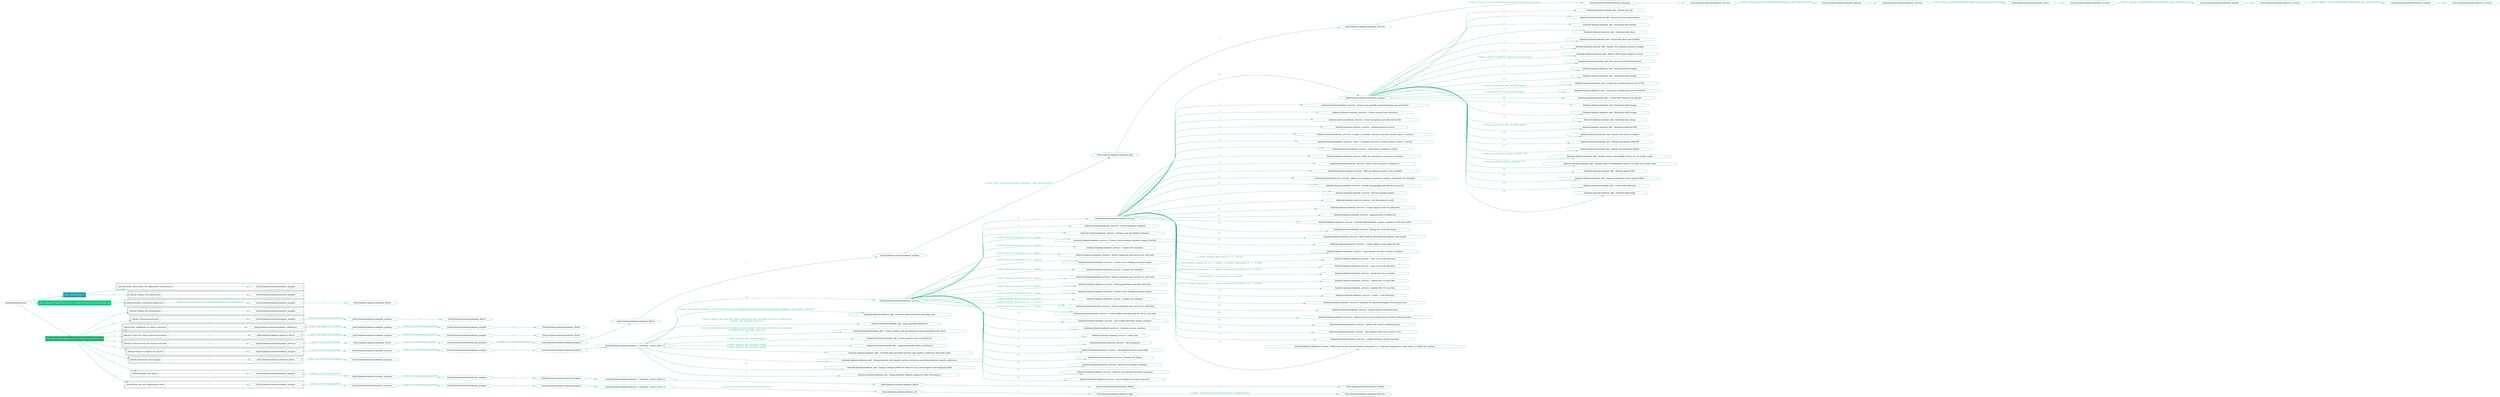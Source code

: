 digraph {
	graph [concentrate=true ordering=in rankdir=LR ratio=fill]
	edge [esep=5 sep=10]
	"kubeinit/playbook.yml" [id=root_node style=dotted]
	play_36adb3a5 [label="Play: Initial setup (1)" color="#209dac" fontcolor="#ffffff" id=play_36adb3a5 shape=box style=filled tooltip=localhost]
	"kubeinit/playbook.yml" -> play_36adb3a5 [label="1 " color="#209dac" fontcolor="#209dac" id=edge_f319a865 labeltooltip="1 " tooltip="1 "]
	subgraph "kubeinit.kubeinit.kubeinit_prepare" {
		role_15f8f30f [label="[role] kubeinit.kubeinit.kubeinit_prepare" color="#209dac" id=role_15f8f30f tooltip="kubeinit.kubeinit.kubeinit_prepare"]
	}
	subgraph "kubeinit.kubeinit.kubeinit_prepare" {
		role_20273de3 [label="[role] kubeinit.kubeinit.kubeinit_prepare" color="#209dac" id=role_20273de3 tooltip="kubeinit.kubeinit.kubeinit_prepare"]
	}
	subgraph "Play: Initial setup (1)" {
		play_36adb3a5 -> block_1295ca25 [label=1 color="#209dac" fontcolor="#209dac" id=edge_0fbe0e6d labeltooltip=1 tooltip=1]
		subgraph cluster_block_1295ca25 {
			block_1295ca25 [label="[block] Gather facts about the deployment environment" color="#209dac" id=block_1295ca25 labeltooltip="Gather facts about the deployment environment" shape=box tooltip="Gather facts about the deployment environment"]
			block_1295ca25 -> role_15f8f30f [label="1 " color="#209dac" fontcolor="#209dac" id=edge_41b432bd labeltooltip="1 " tooltip="1 "]
		}
		play_36adb3a5 -> block_177dae8f [label=2 color="#209dac" fontcolor="#209dac" id=edge_57923422 labeltooltip=2 tooltip=2]
		subgraph cluster_block_177dae8f {
			block_177dae8f [label="[block] Prepare the hypervisors" color="#209dac" id=block_177dae8f labeltooltip="Prepare the hypervisors" shape=box tooltip="Prepare the hypervisors"]
			block_177dae8f -> role_20273de3 [label="1 " color="#209dac" fontcolor="#209dac" id=edge_86aa4abf labeltooltip="1 " tooltip="1 "]
		}
	}
	play_11a3d0b3 [label="Play: Prepare all hypervisor hosts to deploy service and cluster nodes (0)" color="#02ca79" fontcolor="#ffffff" id=play_11a3d0b3 shape=box style=filled tooltip="Play: Prepare all hypervisor hosts to deploy service and cluster nodes (0)"]
	"kubeinit/playbook.yml" -> play_11a3d0b3 [label="2 " color="#02ca79" fontcolor="#02ca79" id=edge_2a807611 labeltooltip="2 " tooltip="2 "]
	subgraph "kubeinit.kubeinit.kubeinit_libvirt" {
		role_471383fe [label="[role] kubeinit.kubeinit.kubeinit_libvirt" color="#02ca79" id=role_471383fe tooltip="kubeinit.kubeinit.kubeinit_libvirt"]
	}
	subgraph "kubeinit.kubeinit.kubeinit_prepare" {
		role_78e6155e [label="[role] kubeinit.kubeinit.kubeinit_prepare" color="#02ca79" id=role_78e6155e tooltip="kubeinit.kubeinit.kubeinit_prepare"]
		role_78e6155e -> role_471383fe [label="1 " color="#02ca79" fontcolor="#02ca79" id=edge_2371ddae labeltooltip="1 " tooltip="1 "]
	}
	subgraph "Play: Prepare all hypervisor hosts to deploy service and cluster nodes (0)" {
		play_11a3d0b3 -> block_6871ddd4 [label=1 color="#02ca79" fontcolor="#02ca79" id=edge_39419239 labeltooltip=1 tooltip=1]
		subgraph cluster_block_6871ddd4 {
			block_6871ddd4 [label="[block] Prepare individual hypervisors" color="#02ca79" id=block_6871ddd4 labeltooltip="Prepare individual hypervisors" shape=box tooltip="Prepare individual hypervisors"]
			block_6871ddd4 -> role_78e6155e [label="1 [when: inventory_hostname in hostvars['kubeinit-facts'].hypervisors]" color="#02ca79" fontcolor="#02ca79" id=edge_5f736565 labeltooltip="1 [when: inventory_hostname in hostvars['kubeinit-facts'].hypervisors]" tooltip="1 [when: inventory_hostname in hostvars['kubeinit-facts'].hypervisors]"]
		}
	}
	play_59f70b2d [label="Play: Run cluster deployment on prepared hypervisors (1)" color="#1ab270" fontcolor="#ffffff" id=play_59f70b2d shape=box style=filled tooltip=localhost]
	"kubeinit/playbook.yml" -> play_59f70b2d [label="3 " color="#1ab270" fontcolor="#1ab270" id=edge_694b0d3c labeltooltip="3 " tooltip="3 "]
	subgraph "kubeinit.kubeinit.kubeinit_prepare" {
		role_65d64be0 [label="[role] kubeinit.kubeinit.kubeinit_prepare" color="#1ab270" id=role_65d64be0 tooltip="kubeinit.kubeinit.kubeinit_prepare"]
	}
	subgraph "kubeinit.kubeinit.kubeinit_libvirt" {
		role_a107f237 [label="[role] kubeinit.kubeinit.kubeinit_libvirt" color="#1ab270" id=role_a107f237 tooltip="kubeinit.kubeinit.kubeinit_libvirt"]
	}
	subgraph "kubeinit.kubeinit.kubeinit_prepare" {
		role_c4a331a2 [label="[role] kubeinit.kubeinit.kubeinit_prepare" color="#1ab270" id=role_c4a331a2 tooltip="kubeinit.kubeinit.kubeinit_prepare"]
		role_c4a331a2 -> role_a107f237 [label="1 " color="#1ab270" fontcolor="#1ab270" id=edge_a89c523e labeltooltip="1 " tooltip="1 "]
	}
	subgraph "kubeinit.kubeinit.kubeinit_prepare" {
		role_0d6f3232 [label="[role] kubeinit.kubeinit.kubeinit_prepare" color="#1ab270" id=role_0d6f3232 tooltip="kubeinit.kubeinit.kubeinit_prepare"]
		role_0d6f3232 -> role_c4a331a2 [label="1 [when: not environment_prepared]" color="#1ab270" fontcolor="#1ab270" id=edge_0c8d8f74 labeltooltip="1 [when: not environment_prepared]" tooltip="1 [when: not environment_prepared]"]
	}
	subgraph "kubeinit.kubeinit.kubeinit_libvirt" {
		role_e7288085 [label="[role] kubeinit.kubeinit.kubeinit_libvirt" color="#1ab270" id=role_e7288085 tooltip="kubeinit.kubeinit.kubeinit_libvirt"]
	}
	subgraph "kubeinit.kubeinit.kubeinit_prepare" {
		role_1fdb1fd4 [label="[role] kubeinit.kubeinit.kubeinit_prepare" color="#1ab270" id=role_1fdb1fd4 tooltip="kubeinit.kubeinit.kubeinit_prepare"]
		role_1fdb1fd4 -> role_e7288085 [label="1 " color="#1ab270" fontcolor="#1ab270" id=edge_4e842ab0 labeltooltip="1 " tooltip="1 "]
	}
	subgraph "kubeinit.kubeinit.kubeinit_prepare" {
		role_39381f3d [label="[role] kubeinit.kubeinit.kubeinit_prepare" color="#1ab270" id=role_39381f3d tooltip="kubeinit.kubeinit.kubeinit_prepare"]
		role_39381f3d -> role_1fdb1fd4 [label="1 [when: not environment_prepared]" color="#1ab270" fontcolor="#1ab270" id=edge_f36a9cff labeltooltip="1 [when: not environment_prepared]" tooltip="1 [when: not environment_prepared]"]
	}
	subgraph "kubeinit.kubeinit.kubeinit_validations" {
		role_ccccede4 [label="[role] kubeinit.kubeinit.kubeinit_validations" color="#1ab270" id=role_ccccede4 tooltip="kubeinit.kubeinit.kubeinit_validations"]
		role_ccccede4 -> role_39381f3d [label="1 [when: not hypervisors_cleaned]" color="#1ab270" fontcolor="#1ab270" id=edge_e02209dd labeltooltip="1 [when: not hypervisors_cleaned]" tooltip="1 [when: not hypervisors_cleaned]"]
	}
	subgraph "kubeinit.kubeinit.kubeinit_libvirt" {
		role_c4f0a184 [label="[role] kubeinit.kubeinit.kubeinit_libvirt" color="#1ab270" id=role_c4f0a184 tooltip="kubeinit.kubeinit.kubeinit_libvirt"]
	}
	subgraph "kubeinit.kubeinit.kubeinit_prepare" {
		role_97ea2373 [label="[role] kubeinit.kubeinit.kubeinit_prepare" color="#1ab270" id=role_97ea2373 tooltip="kubeinit.kubeinit.kubeinit_prepare"]
		role_97ea2373 -> role_c4f0a184 [label="1 " color="#1ab270" fontcolor="#1ab270" id=edge_5e5a6526 labeltooltip="1 " tooltip="1 "]
	}
	subgraph "kubeinit.kubeinit.kubeinit_prepare" {
		role_b6bdc80d [label="[role] kubeinit.kubeinit.kubeinit_prepare" color="#1ab270" id=role_b6bdc80d tooltip="kubeinit.kubeinit.kubeinit_prepare"]
		role_b6bdc80d -> role_97ea2373 [label="1 [when: not environment_prepared]" color="#1ab270" fontcolor="#1ab270" id=edge_6dd32f8a labeltooltip="1 [when: not environment_prepared]" tooltip="1 [when: not environment_prepared]"]
	}
	subgraph "kubeinit.kubeinit.kubeinit_libvirt" {
		role_961e0a9e [label="[role] kubeinit.kubeinit.kubeinit_libvirt" color="#1ab270" id=role_961e0a9e tooltip="kubeinit.kubeinit.kubeinit_libvirt"]
		role_961e0a9e -> role_b6bdc80d [label="1 [when: not hypervisors_cleaned]" color="#1ab270" fontcolor="#1ab270" id=edge_e42df099 labeltooltip="1 [when: not hypervisors_cleaned]" tooltip="1 [when: not hypervisors_cleaned]"]
	}
	subgraph "kubeinit.kubeinit.kubeinit_services" {
		role_b314f457 [label="[role] kubeinit.kubeinit.kubeinit_services" color="#1ab270" id=role_b314f457 tooltip="kubeinit.kubeinit.kubeinit_services"]
	}
	subgraph "kubeinit.kubeinit.kubeinit_registry" {
		role_1337178b [label="[role] kubeinit.kubeinit.kubeinit_registry" color="#1ab270" id=role_1337178b tooltip="kubeinit.kubeinit.kubeinit_registry"]
		role_1337178b -> role_b314f457 [label="1 " color="#1ab270" fontcolor="#1ab270" id=edge_30fec5fa labeltooltip="1 " tooltip="1 "]
	}
	subgraph "kubeinit.kubeinit.kubeinit_services" {
		role_802faef9 [label="[role] kubeinit.kubeinit.kubeinit_services" color="#1ab270" id=role_802faef9 tooltip="kubeinit.kubeinit.kubeinit_services"]
		role_802faef9 -> role_1337178b [label="1 [when: 'registry' in hostvars[kubeinit_deployment_node_name].services]" color="#1ab270" fontcolor="#1ab270" id=edge_e8a49fce labeltooltip="1 [when: 'registry' in hostvars[kubeinit_deployment_node_name].services]" tooltip="1 [when: 'registry' in hostvars[kubeinit_deployment_node_name].services]"]
	}
	subgraph "kubeinit.kubeinit.kubeinit_apache" {
		role_2f1dfa46 [label="[role] kubeinit.kubeinit.kubeinit_apache" color="#1ab270" id=role_2f1dfa46 tooltip="kubeinit.kubeinit.kubeinit_apache"]
		role_2f1dfa46 -> role_802faef9 [label="1 " color="#1ab270" fontcolor="#1ab270" id=edge_4d343a6b labeltooltip="1 " tooltip="1 "]
	}
	subgraph "kubeinit.kubeinit.kubeinit_services" {
		role_d656deaa [label="[role] kubeinit.kubeinit.kubeinit_services" color="#1ab270" id=role_d656deaa tooltip="kubeinit.kubeinit.kubeinit_services"]
		role_d656deaa -> role_2f1dfa46 [label="1 [when: 'apache' in hostvars[kubeinit_deployment_node_name].services]" color="#1ab270" fontcolor="#1ab270" id=edge_44c25831 labeltooltip="1 [when: 'apache' in hostvars[kubeinit_deployment_node_name].services]" tooltip="1 [when: 'apache' in hostvars[kubeinit_deployment_node_name].services]"]
	}
	subgraph "kubeinit.kubeinit.kubeinit_nexus" {
		role_9f08a7e0 [label="[role] kubeinit.kubeinit.kubeinit_nexus" color="#1ab270" id=role_9f08a7e0 tooltip="kubeinit.kubeinit.kubeinit_nexus"]
		role_9f08a7e0 -> role_d656deaa [label="1 " color="#1ab270" fontcolor="#1ab270" id=edge_f938fa53 labeltooltip="1 " tooltip="1 "]
	}
	subgraph "kubeinit.kubeinit.kubeinit_services" {
		role_67614ae1 [label="[role] kubeinit.kubeinit.kubeinit_services" color="#1ab270" id=role_67614ae1 tooltip="kubeinit.kubeinit.kubeinit_services"]
		role_67614ae1 -> role_9f08a7e0 [label="1 [when: 'nexus' in hostvars[kubeinit_deployment_node_name].services]" color="#1ab270" fontcolor="#1ab270" id=edge_f5e2f1b1 labeltooltip="1 [when: 'nexus' in hostvars[kubeinit_deployment_node_name].services]" tooltip="1 [when: 'nexus' in hostvars[kubeinit_deployment_node_name].services]"]
	}
	subgraph "kubeinit.kubeinit.kubeinit_haproxy" {
		role_8db30686 [label="[role] kubeinit.kubeinit.kubeinit_haproxy" color="#1ab270" id=role_8db30686 tooltip="kubeinit.kubeinit.kubeinit_haproxy"]
		role_8db30686 -> role_67614ae1 [label="1 " color="#1ab270" fontcolor="#1ab270" id=edge_e827e945 labeltooltip="1 " tooltip="1 "]
	}
	subgraph "kubeinit.kubeinit.kubeinit_services" {
		role_28601f3f [label="[role] kubeinit.kubeinit.kubeinit_services" color="#1ab270" id=role_28601f3f tooltip="kubeinit.kubeinit.kubeinit_services"]
		role_28601f3f -> role_8db30686 [label="1 [when: 'haproxy' in hostvars[kubeinit_deployment_node_name].services]" color="#1ab270" fontcolor="#1ab270" id=edge_04350995 labeltooltip="1 [when: 'haproxy' in hostvars[kubeinit_deployment_node_name].services]" tooltip="1 [when: 'haproxy' in hostvars[kubeinit_deployment_node_name].services]"]
	}
	subgraph "kubeinit.kubeinit.kubeinit_dnsmasq" {
		role_064e4c92 [label="[role] kubeinit.kubeinit.kubeinit_dnsmasq" color="#1ab270" id=role_064e4c92 tooltip="kubeinit.kubeinit.kubeinit_dnsmasq"]
		role_064e4c92 -> role_28601f3f [label="1 " color="#1ab270" fontcolor="#1ab270" id=edge_8450ff6d labeltooltip="1 " tooltip="1 "]
	}
	subgraph "kubeinit.kubeinit.kubeinit_services" {
		role_ccaea10f [label="[role] kubeinit.kubeinit.kubeinit_services" color="#1ab270" id=role_ccaea10f tooltip="kubeinit.kubeinit.kubeinit_services"]
		role_ccaea10f -> role_064e4c92 [label="1 [when: 'dnsmasq' in hostvars[kubeinit_deployment_node_name].services]" color="#1ab270" fontcolor="#1ab270" id=edge_aeb22eac labeltooltip="1 [when: 'dnsmasq' in hostvars[kubeinit_deployment_node_name].services]" tooltip="1 [when: 'dnsmasq' in hostvars[kubeinit_deployment_node_name].services]"]
	}
	subgraph "kubeinit.kubeinit.kubeinit_bind" {
		role_f33ae98f [label="[role] kubeinit.kubeinit.kubeinit_bind" color="#1ab270" id=role_f33ae98f tooltip="kubeinit.kubeinit.kubeinit_bind"]
		role_f33ae98f -> role_ccaea10f [label="1 " color="#1ab270" fontcolor="#1ab270" id=edge_61f467d4 labeltooltip="1 " tooltip="1 "]
	}
	subgraph "kubeinit.kubeinit.kubeinit_prepare" {
		role_b85d6546 [label="[role] kubeinit.kubeinit.kubeinit_prepare" color="#1ab270" id=role_b85d6546 tooltip="kubeinit.kubeinit.kubeinit_prepare"]
		role_b85d6546 -> role_f33ae98f [label="1 [when: 'bind' in hostvars[kubeinit_deployment_node_name].services]" color="#1ab270" fontcolor="#1ab270" id=edge_5dc69b8a labeltooltip="1 [when: 'bind' in hostvars[kubeinit_deployment_node_name].services]" tooltip="1 [when: 'bind' in hostvars[kubeinit_deployment_node_name].services]"]
	}
	subgraph "kubeinit.kubeinit.kubeinit_libvirt" {
		role_8b19e551 [label="[role] kubeinit.kubeinit.kubeinit_libvirt" color="#1ab270" id=role_8b19e551 tooltip="kubeinit.kubeinit.kubeinit_libvirt"]
		role_8b19e551 -> role_b85d6546 [label="1 " color="#1ab270" fontcolor="#1ab270" id=edge_b554e502 labeltooltip="1 " tooltip="1 "]
	}
	subgraph "kubeinit.kubeinit.kubeinit_prepare" {
		role_a8f0c53d [label="[role] kubeinit.kubeinit.kubeinit_prepare" color="#1ab270" id=role_a8f0c53d tooltip="kubeinit.kubeinit.kubeinit_prepare"]
		role_a8f0c53d -> role_8b19e551 [label="1 " color="#1ab270" fontcolor="#1ab270" id=edge_4a7c453d labeltooltip="1 " tooltip="1 "]
	}
	subgraph "kubeinit.kubeinit.kubeinit_prepare" {
		role_3bc4603f [label="[role] kubeinit.kubeinit.kubeinit_prepare" color="#1ab270" id=role_3bc4603f tooltip="kubeinit.kubeinit.kubeinit_prepare"]
		role_3bc4603f -> role_a8f0c53d [label="1 [when: not environment_prepared]" color="#1ab270" fontcolor="#1ab270" id=edge_b911a421 labeltooltip="1 [when: not environment_prepared]" tooltip="1 [when: not environment_prepared]"]
	}
	subgraph "kubeinit.kubeinit.kubeinit_libvirt" {
		role_9c45af80 [label="[role] kubeinit.kubeinit.kubeinit_libvirt" color="#1ab270" id=role_9c45af80 tooltip="kubeinit.kubeinit.kubeinit_libvirt"]
		role_9c45af80 -> role_3bc4603f [label="1 [when: not hypervisors_cleaned]" color="#1ab270" fontcolor="#1ab270" id=edge_c470a11f labeltooltip="1 [when: not hypervisors_cleaned]" tooltip="1 [when: not hypervisors_cleaned]"]
	}
	subgraph "kubeinit.kubeinit.kubeinit_services" {
		role_523c8569 [label="[role] kubeinit.kubeinit.kubeinit_services" color="#1ab270" id=role_523c8569 tooltip="kubeinit.kubeinit.kubeinit_services"]
		role_523c8569 -> role_9c45af80 [label="1 [when: not network_created]" color="#1ab270" fontcolor="#1ab270" id=edge_06038bce labeltooltip="1 [when: not network_created]" tooltip="1 [when: not network_created]"]
	}
	subgraph "kubeinit.kubeinit.kubeinit_prepare" {
		role_e0c72662 [label="[role] kubeinit.kubeinit.kubeinit_prepare" color="#1ab270" id=role_e0c72662 tooltip="kubeinit.kubeinit.kubeinit_prepare"]
		task_5b3b4b19 [label="kubeinit.kubeinit.kubeinit_okd : Render net info" color="#1ab270" id=task_5b3b4b19 shape=octagon tooltip="kubeinit.kubeinit.kubeinit_okd : Render net info"]
		role_e0c72662 -> task_5b3b4b19 [label="1 " color="#1ab270" fontcolor="#1ab270" id=edge_fd16f67c labeltooltip="1 " tooltip="1 "]
		task_44e62e62 [label="kubeinit.kubeinit.kubeinit_okd : Install services requirements" color="#1ab270" id=task_44e62e62 shape=octagon tooltip="kubeinit.kubeinit.kubeinit_okd : Install services requirements"]
		role_e0c72662 -> task_44e62e62 [label="2 " color="#1ab270" fontcolor="#1ab270" id=edge_ee58a4f2 labeltooltip="2 " tooltip="2 "]
		task_c2235321 [label="kubeinit.kubeinit.kubeinit_okd : Download okd installer" color="#1ab270" id=task_c2235321 shape=octagon tooltip="kubeinit.kubeinit.kubeinit_okd : Download okd installer"]
		role_e0c72662 -> task_c2235321 [label="3 " color="#1ab270" fontcolor="#1ab270" id=edge_dc2bfb38 labeltooltip="3 " tooltip="3 "]
		task_141c7564 [label="kubeinit.kubeinit.kubeinit_okd : Download okd client" color="#1ab270" id=task_141c7564 shape=octagon tooltip="kubeinit.kubeinit.kubeinit_okd : Download okd client"]
		role_e0c72662 -> task_141c7564 [label="4 " color="#1ab270" fontcolor="#1ab270" id=edge_94fe8f98 labeltooltip="4 " tooltip="4 "]
		task_7a11decc [label="kubeinit.kubeinit.kubeinit_okd : Install okd client and installer" color="#1ab270" id=task_7a11decc shape=octagon tooltip="kubeinit.kubeinit.kubeinit_okd : Install okd client and installer"]
		role_e0c72662 -> task_7a11decc [label="5 " color="#1ab270" fontcolor="#1ab270" id=edge_a6de8740 labeltooltip="5 " tooltip="5 "]
		task_e2c0c9f4 [label="kubeinit.kubeinit.kubeinit_okd : Render the required container images" color="#1ab270" id=task_e2c0c9f4 shape=octagon tooltip="kubeinit.kubeinit.kubeinit_okd : Render the required container images"]
		role_e0c72662 -> task_e2c0c9f4 [label="6 " color="#1ab270" fontcolor="#1ab270" id=edge_0bb55ba5 labeltooltip="6 " tooltip="6 "]
		task_0572b84b [label="kubeinit.kubeinit.kubeinit_okd : Mirror OKD remote registry to local" color="#1ab270" id=task_0572b84b shape=octagon tooltip="kubeinit.kubeinit.kubeinit_okd : Mirror OKD remote registry to local"]
		role_e0c72662 -> task_0572b84b [label="7 [when: 'registry' in kubeinit_cluster_hostvars.services]" color="#1ab270" fontcolor="#1ab270" id=edge_85eaaa94 labeltooltip="7 [when: 'registry' in kubeinit_cluster_hostvars.services]" tooltip="7 [when: 'registry' in kubeinit_cluster_hostvars.services]"]
		task_55f429c0 [label="kubeinit.kubeinit.kubeinit_okd : Set name of CoreOS distribution" color="#1ab270" id=task_55f429c0 shape=octagon tooltip="kubeinit.kubeinit.kubeinit_okd : Set name of CoreOS distribution"]
		role_e0c72662 -> task_55f429c0 [label="8 " color="#1ab270" fontcolor="#1ab270" id=edge_b2048fa3 labeltooltip="8 " tooltip="8 "]
		task_2dee093c [label="kubeinit.kubeinit.kubeinit_okd : Download kernel image" color="#1ab270" id=task_2dee093c shape=octagon tooltip="kubeinit.kubeinit.kubeinit_okd : Download kernel image"]
		role_e0c72662 -> task_2dee093c [label="9 " color="#1ab270" fontcolor="#1ab270" id=edge_93b69c6d labeltooltip="9 " tooltip="9 "]
		task_64b458cd [label="kubeinit.kubeinit.kubeinit_okd : Download initrd image" color="#1ab270" id=task_64b458cd shape=octagon tooltip="kubeinit.kubeinit.kubeinit_okd : Download initrd image"]
		role_e0c72662 -> task_64b458cd [label="10 " color="#1ab270" fontcolor="#1ab270" id=edge_121ecbba labeltooltip="10 " tooltip="10 "]
		task_128b07d6 [label="kubeinit.kubeinit.kubeinit_okd : Create the treeinfo directory for FCOS" color="#1ab270" id=task_128b07d6 shape=octagon tooltip="kubeinit.kubeinit.kubeinit_okd : Create the treeinfo directory for FCOS"]
		role_e0c72662 -> task_128b07d6 [label="11 [when: not kubeinit_okd_openshift_deploy]" color="#1ab270" fontcolor="#1ab270" id=edge_b318436e labeltooltip="11 [when: not kubeinit_okd_openshift_deploy]" tooltip="11 [when: not kubeinit_okd_openshift_deploy]"]
		task_0bb7fdcf [label="kubeinit.kubeinit.kubeinit_okd : Create the treeinfo directory for RHCOS" color="#1ab270" id=task_0bb7fdcf shape=octagon tooltip="kubeinit.kubeinit.kubeinit_okd : Create the treeinfo directory for RHCOS"]
		role_e0c72662 -> task_0bb7fdcf [label="12 [when: kubeinit_okd_openshift_deploy]" color="#1ab270" fontcolor="#1ab270" id=edge_3f479920 labeltooltip="12 [when: kubeinit_okd_openshift_deploy]" tooltip="12 [when: kubeinit_okd_openshift_deploy]"]
		task_fd3f508c [label="kubeinit.kubeinit.kubeinit_okd : Create OKD directory for apache" color="#1ab270" id=task_fd3f508c shape=octagon tooltip="kubeinit.kubeinit.kubeinit_okd : Create OKD directory for apache"]
		role_e0c72662 -> task_fd3f508c [label="13 " color="#1ab270" fontcolor="#1ab270" id=edge_9a84aaa6 labeltooltip="13 " tooltip="13 "]
		task_c23c5cd8 [label="kubeinit.kubeinit.kubeinit_okd : Download initrd image" color="#1ab270" id=task_c23c5cd8 shape=octagon tooltip="kubeinit.kubeinit.kubeinit_okd : Download initrd image"]
		role_e0c72662 -> task_c23c5cd8 [label="14 " color="#1ab270" fontcolor="#1ab270" id=edge_a2e21da1 labeltooltip="14 " tooltip="14 "]
		task_ba72cfa6 [label="kubeinit.kubeinit.kubeinit_okd : Download rootfs image" color="#1ab270" id=task_ba72cfa6 shape=octagon tooltip="kubeinit.kubeinit.kubeinit_okd : Download rootfs image"]
		role_e0c72662 -> task_ba72cfa6 [label="15 " color="#1ab270" fontcolor="#1ab270" id=edge_8d70cb0f labeltooltip="15 " tooltip="15 "]
		task_179fb834 [label="kubeinit.kubeinit.kubeinit_okd : Download raw image" color="#1ab270" id=task_179fb834 shape=octagon tooltip="kubeinit.kubeinit.kubeinit_okd : Download raw image"]
		role_e0c72662 -> task_179fb834 [label="16 " color="#1ab270" fontcolor="#1ab270" id=edge_be6df002 labeltooltip="16 " tooltip="16 "]
		task_73b9f872 [label="kubeinit.kubeinit.kubeinit_okd : Download signature file" color="#1ab270" id=task_73b9f872 shape=octagon tooltip="kubeinit.kubeinit.kubeinit_okd : Download signature file"]
		role_e0c72662 -> task_73b9f872 [label="17 [when: not kubeinit_okd_openshift_deploy]" color="#1ab270" fontcolor="#1ab270" id=edge_08df860b labeltooltip="17 [when: not kubeinit_okd_openshift_deploy]" tooltip="17 [when: not kubeinit_okd_openshift_deploy]"]
		task_8e148936 [label="kubeinit.kubeinit.kubeinit_okd : Render the cluster template" color="#1ab270" id=task_8e148936 shape=octagon tooltip="kubeinit.kubeinit.kubeinit_okd : Render the cluster template"]
		role_e0c72662 -> task_8e148936 [label="18 " color="#1ab270" fontcolor="#1ab270" id=edge_9984eeff labeltooltip="18 " tooltip="18 "]
		task_4e314c07 [label="kubeinit.kubeinit.kubeinit_okd : Backup the install config file" color="#1ab270" id=task_4e314c07 shape=octagon tooltip="kubeinit.kubeinit.kubeinit_okd : Backup the install config file"]
		role_e0c72662 -> task_4e314c07 [label="19 " color="#1ab270" fontcolor="#1ab270" id=edge_0a289b67 labeltooltip="19 " tooltip="19 "]
		task_0cf07d42 [label="kubeinit.kubeinit.kubeinit_okd : Render the bootstrap details" color="#1ab270" id=task_0cf07d42 shape=octagon tooltip="kubeinit.kubeinit.kubeinit_okd : Render the bootstrap details"]
		role_e0c72662 -> task_0cf07d42 [label="20 " color="#1ab270" fontcolor="#1ab270" id=edge_3c5081cc labeltooltip="20 " tooltip="20 "]
		task_46f56f87 [label="kubeinit.kubeinit.kubeinit_okd : Enable master schedulable if there are no worker nodes" color="#1ab270" id=task_46f56f87 shape=octagon tooltip="kubeinit.kubeinit.kubeinit_okd : Enable master schedulable if there are no worker nodes"]
		role_e0c72662 -> task_46f56f87 [label="21 [when: not kubeinit_compute_count|int > 0]" color="#1ab270" fontcolor="#1ab270" id=edge_25d3a4db labeltooltip="21 [when: not kubeinit_compute_count|int > 0]" tooltip="21 [when: not kubeinit_compute_count|int > 0]"]
		task_73ba5239 [label="kubeinit.kubeinit.kubeinit_okd : Disable master schedulable if there is at least one worker node" color="#1ab270" id=task_73ba5239 shape=octagon tooltip="kubeinit.kubeinit.kubeinit_okd : Disable master schedulable if there is at least one worker node"]
		role_e0c72662 -> task_73ba5239 [label="22 [when: kubeinit_compute_count|int > 0]" color="#1ab270" fontcolor="#1ab270" id=edge_c409affd labeltooltip="22 [when: kubeinit_compute_count|int > 0]" tooltip="22 [when: kubeinit_compute_count|int > 0]"]
		task_d8f2d761 [label="kubeinit.kubeinit.kubeinit_okd : Render ignition files" color="#1ab270" id=task_d8f2d761 shape=octagon tooltip="kubeinit.kubeinit.kubeinit_okd : Render ignition files"]
		role_e0c72662 -> task_d8f2d761 [label="23 " color="#1ab270" fontcolor="#1ab270" id=edge_80940466 labeltooltip="23 " tooltip="23 "]
		task_986cd198 [label="kubeinit.kubeinit.kubeinit_okd : Apply permissions to the apache folder" color="#1ab270" id=task_986cd198 shape=octagon tooltip="kubeinit.kubeinit.kubeinit_okd : Apply permissions to the apache folder"]
		role_e0c72662 -> task_986cd198 [label="24 " color="#1ab270" fontcolor="#1ab270" id=edge_5288445d labeltooltip="24 " tooltip="24 "]
		task_704cd414 [label="kubeinit.kubeinit.kubeinit_okd : Create kube directory" color="#1ab270" id=task_704cd414 shape=octagon tooltip="kubeinit.kubeinit.kubeinit_okd : Create kube directory"]
		role_e0c72662 -> task_704cd414 [label="25 " color="#1ab270" fontcolor="#1ab270" id=edge_3afb66fb labeltooltip="25 " tooltip="25 "]
		task_0306099c [label="kubeinit.kubeinit.kubeinit_okd : Autoload kubeconfig" color="#1ab270" id=task_0306099c shape=octagon tooltip="kubeinit.kubeinit.kubeinit_okd : Autoload kubeconfig"]
		role_e0c72662 -> task_0306099c [label="26 " color="#1ab270" fontcolor="#1ab270" id=edge_3bd88f6c labeltooltip="26 " tooltip="26 "]
	}
	subgraph "kubeinit.kubeinit.kubeinit_services" {
		role_f8ccb5c4 [label="[role] kubeinit.kubeinit.kubeinit_services" color="#1ab270" id=role_f8ccb5c4 tooltip="kubeinit.kubeinit.kubeinit_services"]
		task_a6cf7fc9 [label="kubeinit.kubeinit.kubeinit_services : Ensure user specific systemd instance are persistent" color="#1ab270" id=task_a6cf7fc9 shape=octagon tooltip="kubeinit.kubeinit.kubeinit_services : Ensure user specific systemd instance are persistent"]
		role_f8ccb5c4 -> task_a6cf7fc9 [label="1 " color="#1ab270" fontcolor="#1ab270" id=edge_95d0675c labeltooltip="1 " tooltip="1 "]
		task_ca3519e5 [label="kubeinit.kubeinit.kubeinit_services : Create systemd user directory" color="#1ab270" id=task_ca3519e5 shape=octagon tooltip="kubeinit.kubeinit.kubeinit_services : Create systemd user directory"]
		role_f8ccb5c4 -> task_ca3519e5 [label="2 " color="#1ab270" fontcolor="#1ab270" id=edge_a1cbb0f2 labeltooltip="2 " tooltip="2 "]
		task_c8f85a9c [label="kubeinit.kubeinit.kubeinit_services : Copy the podman systemd service file" color="#1ab270" id=task_c8f85a9c shape=octagon tooltip="kubeinit.kubeinit.kubeinit_services : Copy the podman systemd service file"]
		role_f8ccb5c4 -> task_c8f85a9c [label="3 " color="#1ab270" fontcolor="#1ab270" id=edge_f20b9fa6 labeltooltip="3 " tooltip="3 "]
		task_0141fbef [label="kubeinit.kubeinit.kubeinit_services : Reload systemd service" color="#1ab270" id=task_0141fbef shape=octagon tooltip="kubeinit.kubeinit.kubeinit_services : Reload systemd service"]
		role_f8ccb5c4 -> task_0141fbef [label="4 " color="#1ab270" fontcolor="#1ab270" id=edge_4e61b1ee labeltooltip="4 " tooltip="4 "]
		task_a0f41360 [label="kubeinit.kubeinit.kubeinit_services : Enable {{ kubeinit_services_systemd_service_name }}.service" color="#1ab270" id=task_a0f41360 shape=octagon tooltip="kubeinit.kubeinit.kubeinit_services : Enable {{ kubeinit_services_systemd_service_name }}.service"]
		role_f8ccb5c4 -> task_a0f41360 [label="5 " color="#1ab270" fontcolor="#1ab270" id=edge_d41c4c5b labeltooltip="5 " tooltip="5 "]
		task_0109f98e [label="kubeinit.kubeinit.kubeinit_services : Start {{ kubeinit_services_systemd_service_name }}.service" color="#1ab270" id=task_0109f98e shape=octagon tooltip="kubeinit.kubeinit.kubeinit_services : Start {{ kubeinit_services_systemd_service_name }}.service"]
		role_f8ccb5c4 -> task_0109f98e [label="6 " color="#1ab270" fontcolor="#1ab270" id=edge_2c9e294c labeltooltip="6 " tooltip="6 "]
		task_ecab4db1 [label="kubeinit.kubeinit.kubeinit_services : Add remote container to hosts" color="#1ab270" id=task_ecab4db1 shape=octagon tooltip="kubeinit.kubeinit.kubeinit_services : Add remote container to hosts"]
		role_f8ccb5c4 -> task_ecab4db1 [label="7 " color="#1ab270" fontcolor="#1ab270" id=edge_9c82e0e3 labeltooltip="7 " tooltip="7 "]
		task_423dcc27 [label="kubeinit.kubeinit.kubeinit_services : Wait for connection to provision container" color="#1ab270" id=task_423dcc27 shape=octagon tooltip="kubeinit.kubeinit.kubeinit_services : Wait for connection to provision container"]
		role_f8ccb5c4 -> task_423dcc27 [label="8 " color="#1ab270" fontcolor="#1ab270" id=edge_fcb1b724 labeltooltip="8 " tooltip="8 "]
		task_f9e3580b [label="kubeinit.kubeinit.kubeinit_services : Read in the contents of domain.crt" color="#1ab270" id=task_f9e3580b shape=octagon tooltip="kubeinit.kubeinit.kubeinit_services : Read in the contents of domain.crt"]
		role_f8ccb5c4 -> task_f9e3580b [label="9 " color="#1ab270" fontcolor="#1ab270" id=edge_02e31976 labeltooltip="9 " tooltip="9 "]
		task_c93d81fe [label="kubeinit.kubeinit.kubeinit_services : Wait for registry service to be available" color="#1ab270" id=task_c93d81fe shape=octagon tooltip="kubeinit.kubeinit.kubeinit_services : Wait for registry service to be available"]
		role_f8ccb5c4 -> task_c93d81fe [label="10 " color="#1ab270" fontcolor="#1ab270" id=edge_eb699a36 labeltooltip="10 " tooltip="10 "]
		task_ec78f822 [label="kubeinit.kubeinit.kubeinit_services : Make sure packages to generate registry credentials are installed" color="#1ab270" id=task_ec78f822 shape=octagon tooltip="kubeinit.kubeinit.kubeinit_services : Make sure packages to generate registry credentials are installed"]
		role_f8ccb5c4 -> task_ec78f822 [label="11 " color="#1ab270" fontcolor="#1ab270" id=edge_0b0212db labeltooltip="11 " tooltip="11 "]
		task_ee13640d [label="kubeinit.kubeinit.kubeinit_services : Install cryptography, passlib and nexus3-cli" color="#1ab270" id=task_ee13640d shape=octagon tooltip="kubeinit.kubeinit.kubeinit_services : Install cryptography, passlib and nexus3-cli"]
		role_f8ccb5c4 -> task_ee13640d [label="12 " color="#1ab270" fontcolor="#1ab270" id=edge_0bfd483e labeltooltip="12 " tooltip="12 "]
		task_48a12538 [label="kubeinit.kubeinit.kubeinit_services : Remove nologin marker" color="#1ab270" id=task_48a12538 shape=octagon tooltip="kubeinit.kubeinit.kubeinit_services : Remove nologin marker"]
		role_f8ccb5c4 -> task_48a12538 [label="13 " color="#1ab270" fontcolor="#1ab270" id=edge_9964398b labeltooltip="13 " tooltip="13 "]
		task_0043cc01 [label="kubeinit.kubeinit.kubeinit_services : Set disconnected_auth" color="#1ab270" id=task_0043cc01 shape=octagon tooltip="kubeinit.kubeinit.kubeinit_services : Set disconnected_auth"]
		role_f8ccb5c4 -> task_0043cc01 [label="14 " color="#1ab270" fontcolor="#1ab270" id=edge_aa654fe1 labeltooltip="14 " tooltip="14 "]
		task_e8a33d98 [label="kubeinit.kubeinit.kubeinit_services : Create registry auth for pullsecret" color="#1ab270" id=task_e8a33d98 shape=octagon tooltip="kubeinit.kubeinit.kubeinit_services : Create registry auth for pullsecret"]
		role_f8ccb5c4 -> task_e8a33d98 [label="15 " color="#1ab270" fontcolor="#1ab270" id=edge_78e47059 labeltooltip="15 " tooltip="15 "]
		task_08246f5c [label="kubeinit.kubeinit.kubeinit_services : Append auths to pullsecret" color="#1ab270" id=task_08246f5c shape=octagon tooltip="kubeinit.kubeinit.kubeinit_services : Append auths to pullsecret"]
		role_f8ccb5c4 -> task_08246f5c [label="16 " color="#1ab270" fontcolor="#1ab270" id=edge_56d0ee5a labeltooltip="16 " tooltip="16 "]
		task_6e82a53e [label="kubeinit.kubeinit.kubeinit_services : Override final kubeinit_registry_pullsecret with both auths" color="#1ab270" id=task_6e82a53e shape=octagon tooltip="kubeinit.kubeinit.kubeinit_services : Override final kubeinit_registry_pullsecret with both auths"]
		role_f8ccb5c4 -> task_6e82a53e [label="17 " color="#1ab270" fontcolor="#1ab270" id=edge_ba40c580 labeltooltip="17 " tooltip="17 "]
		task_2fee9d1c [label="kubeinit.kubeinit.kubeinit_services : Debug the creds dictionary" color="#1ab270" id=task_2fee9d1c shape=octagon tooltip="kubeinit.kubeinit.kubeinit_services : Debug the creds dictionary"]
		role_f8ccb5c4 -> task_2fee9d1c [label="18 " color="#1ab270" fontcolor="#1ab270" id=edge_d26b3ae5 labeltooltip="18 " tooltip="18 "]
		task_8ae2805a [label="kubeinit.kubeinit.kubeinit_services : Write auth for disconnected registry auth details" color="#1ab270" id=task_8ae2805a shape=octagon tooltip="kubeinit.kubeinit.kubeinit_services : Write auth for disconnected registry auth details"]
		role_f8ccb5c4 -> task_8ae2805a [label="19 " color="#1ab270" fontcolor="#1ab270" id=edge_4e25b868 labeltooltip="19 " tooltip="19 "]
		task_cfa2347f [label="kubeinit.kubeinit.kubeinit_services : Create registry auth pullsecret file" color="#1ab270" id=task_cfa2347f shape=octagon tooltip="kubeinit.kubeinit.kubeinit_services : Create registry auth pullsecret file"]
		role_f8ccb5c4 -> task_cfa2347f [label="20 " color="#1ab270" fontcolor="#1ab270" id=edge_1776111e labeltooltip="20 " tooltip="20 "]
		task_92bcdf3f [label="kubeinit.kubeinit.kubeinit_services : Copy domain cert into services container" color="#1ab270" id=task_92bcdf3f shape=octagon tooltip="kubeinit.kubeinit.kubeinit_services : Copy domain cert into services container"]
		role_f8ccb5c4 -> task_92bcdf3f [label="21 " color="#1ab270" fontcolor="#1ab270" id=edge_cb0e580a labeltooltip="21 " tooltip="21 "]
		task_a138700c [label="kubeinit.kubeinit.kubeinit_services : Copy cert to pki directory" color="#1ab270" id=task_a138700c shape=octagon tooltip="kubeinit.kubeinit.kubeinit_services : Copy cert to pki directory"]
		role_f8ccb5c4 -> task_a138700c [label="22 [when: kubeinit_deployment_os == 'centos']" color="#1ab270" fontcolor="#1ab270" id=edge_880f6e12 labeltooltip="22 [when: kubeinit_deployment_os == 'centos']" tooltip="22 [when: kubeinit_deployment_os == 'centos']"]
		task_75fbc997 [label="kubeinit.kubeinit.kubeinit_services : Copy cert to pki directory" color="#1ab270" id=task_75fbc997 shape=octagon tooltip="kubeinit.kubeinit.kubeinit_services : Copy cert to pki directory"]
		role_f8ccb5c4 -> task_75fbc997 [label="23 [when: kubeinit_deployment_os == 'ubuntu' or kubeinit_deployment_os == 'debian']" color="#1ab270" fontcolor="#1ab270" id=edge_e69d7e10 labeltooltip="23 [when: kubeinit_deployment_os == 'ubuntu' or kubeinit_deployment_os == 'debian']" tooltip="23 [when: kubeinit_deployment_os == 'ubuntu' or kubeinit_deployment_os == 'debian']"]
		task_1f4ca3e1 [label="kubeinit.kubeinit.kubeinit_services : Install all certs in ubuntu" color="#1ab270" id=task_1f4ca3e1 shape=octagon tooltip="kubeinit.kubeinit.kubeinit_services : Install all certs in ubuntu"]
		role_f8ccb5c4 -> task_1f4ca3e1 [label="24 [when: kubeinit_deployment_os == 'ubuntu' or kubeinit_deployment_os == 'debian']" color="#1ab270" fontcolor="#1ab270" id=edge_76c36012 labeltooltip="24 [when: kubeinit_deployment_os == 'ubuntu' or kubeinit_deployment_os == 'debian']" tooltip="24 [when: kubeinit_deployment_os == 'ubuntu' or kubeinit_deployment_os == 'debian']"]
		task_e0fdf530 [label="kubeinit.kubeinit.kubeinit_services : Update the CA trust files" color="#1ab270" id=task_e0fdf530 shape=octagon tooltip="kubeinit.kubeinit.kubeinit_services : Update the CA trust files"]
		role_f8ccb5c4 -> task_e0fdf530 [label="25 [when: kubeinit_deployment_os == 'centos']" color="#1ab270" fontcolor="#1ab270" id=edge_fee45ee6 labeltooltip="25 [when: kubeinit_deployment_os == 'centos']" tooltip="25 [when: kubeinit_deployment_os == 'centos']"]
		task_12be71bc [label="kubeinit.kubeinit.kubeinit_services : Update the CA trust files" color="#1ab270" id=task_12be71bc shape=octagon tooltip="kubeinit.kubeinit.kubeinit_services : Update the CA trust files"]
		role_f8ccb5c4 -> task_12be71bc [label="26 [when: kubeinit_deployment_os == 'ubuntu' or kubeinit_deployment_os == 'debian']" color="#1ab270" fontcolor="#1ab270" id=edge_bec2183c labeltooltip="26 [when: kubeinit_deployment_os == 'ubuntu' or kubeinit_deployment_os == 'debian']" tooltip="26 [when: kubeinit_deployment_os == 'ubuntu' or kubeinit_deployment_os == 'debian']"]
		task_f28b49e9 [label="kubeinit.kubeinit.kubeinit_services : Create ~/.ssh directory" color="#1ab270" id=task_f28b49e9 shape=octagon tooltip="kubeinit.kubeinit.kubeinit_services : Create ~/.ssh directory"]
		role_f8ccb5c4 -> task_f28b49e9 [label="27 " color="#1ab270" fontcolor="#1ab270" id=edge_3624f10a labeltooltip="27 " tooltip="27 "]
		task_721e619d [label="kubeinit.kubeinit.kubeinit_services : Generate an OpenSSH keypair for provision host" color="#1ab270" id=task_721e619d shape=octagon tooltip="kubeinit.kubeinit.kubeinit_services : Generate an OpenSSH keypair for provision host"]
		role_f8ccb5c4 -> task_721e619d [label="28 " color="#1ab270" fontcolor="#1ab270" id=edge_ff2377d0 labeltooltip="28 " tooltip="28 "]
		task_fad83c4b [label="kubeinit.kubeinit.kubeinit_services : Install cluster authorized keys" color="#1ab270" id=task_fad83c4b shape=octagon tooltip="kubeinit.kubeinit.kubeinit_services : Install cluster authorized keys"]
		role_f8ccb5c4 -> task_fad83c4b [label="29 " color="#1ab270" fontcolor="#1ab270" id=edge_d928d828 labeltooltip="29 " tooltip="29 "]
		task_1088f444 [label="kubeinit.kubeinit.kubeinit_services : Add provision service public key to cluster authorized_keys" color="#1ab270" id=task_1088f444 shape=octagon tooltip="kubeinit.kubeinit.kubeinit_services : Add provision service public key to cluster authorized_keys"]
		role_f8ccb5c4 -> task_1088f444 [label="30 " color="#1ab270" fontcolor="#1ab270" id=edge_68df35d2 labeltooltip="30 " tooltip="30 "]
		task_8fe27dba [label="kubeinit.kubeinit.kubeinit_services : Update the cluster authorized_keys" color="#1ab270" id=task_8fe27dba shape=octagon tooltip="kubeinit.kubeinit.kubeinit_services : Update the cluster authorized_keys"]
		role_f8ccb5c4 -> task_8fe27dba [label="31 " color="#1ab270" fontcolor="#1ab270" id=edge_c503cf80 labeltooltip="31 " tooltip="31 "]
		task_2f3db984 [label="kubeinit.kubeinit.kubeinit_services : Add registry auth info to cluster vars" color="#1ab270" id=task_2f3db984 shape=octagon tooltip="kubeinit.kubeinit.kubeinit_services : Add registry auth info to cluster vars"]
		role_f8ccb5c4 -> task_2f3db984 [label="32 " color="#1ab270" fontcolor="#1ab270" id=edge_aae72ca0 labeltooltip="32 " tooltip="32 "]
		task_9b6157aa [label="kubeinit.kubeinit.kubeinit_services : Update kubeinit_cluster_hostvars" color="#1ab270" id=task_9b6157aa shape=octagon tooltip="kubeinit.kubeinit.kubeinit_services : Update kubeinit_cluster_hostvars"]
		role_f8ccb5c4 -> task_9b6157aa [label="33 " color="#1ab270" fontcolor="#1ab270" id=edge_23d90a02 labeltooltip="33 " tooltip="33 "]
		task_4c8bdbed [label="kubeinit.kubeinit.kubeinit_services : Make sure we can execute remote commands on {{ kubeinit_deployment_node_name }} before we continue" color="#1ab270" id=task_4c8bdbed shape=octagon tooltip="kubeinit.kubeinit.kubeinit_services : Make sure we can execute remote commands on {{ kubeinit_deployment_node_name }} before we continue"]
		role_f8ccb5c4 -> task_4c8bdbed [label="34 " color="#1ab270" fontcolor="#1ab270" id=edge_8d719c01 labeltooltip="34 " tooltip="34 "]
		role_f8ccb5c4 -> role_e0c72662 [label="35 " color="#1ab270" fontcolor="#1ab270" id=edge_1fda8325 labeltooltip="35 " tooltip="35 "]
	}
	subgraph "kubeinit.kubeinit.kubeinit_services" {
		role_138e439e [label="[role] kubeinit.kubeinit.kubeinit_services" color="#1ab270" id=role_138e439e tooltip="kubeinit.kubeinit.kubeinit_services"]
		task_085a96ef [label="kubeinit.kubeinit.kubeinit_services : Install buildah if required" color="#1ab270" id=task_085a96ef shape=octagon tooltip="kubeinit.kubeinit.kubeinit_services : Install buildah if required"]
		role_138e439e -> task_085a96ef [label="1 " color="#1ab270" fontcolor="#1ab270" id=edge_16c6e62e labeltooltip="1 " tooltip="1 "]
		task_1841b147 [label="kubeinit.kubeinit.kubeinit_services : Remove any old buildah container" color="#1ab270" id=task_1841b147 shape=octagon tooltip="kubeinit.kubeinit.kubeinit_services : Remove any old buildah container"]
		role_138e439e -> task_1841b147 [label="2 " color="#1ab270" fontcolor="#1ab270" id=edge_2c506958 labeltooltip="2 " tooltip="2 "]
		task_61239764 [label="kubeinit.kubeinit.kubeinit_services : Create a new working container image (CentOS)" color="#1ab270" id=task_61239764 shape=octagon tooltip="kubeinit.kubeinit.kubeinit_services : Create a new working container image (CentOS)"]
		role_138e439e -> task_61239764 [label="3 [when: kubeinit_deployment_os == 'centos']" color="#1ab270" fontcolor="#1ab270" id=edge_b5a559a5 labeltooltip="3 [when: kubeinit_deployment_os == 'centos']" tooltip="3 [when: kubeinit_deployment_os == 'centos']"]
		task_76634bb1 [label="kubeinit.kubeinit.kubeinit_services : Update the container" color="#1ab270" id=task_76634bb1 shape=octagon tooltip="kubeinit.kubeinit.kubeinit_services : Update the container"]
		role_138e439e -> task_76634bb1 [label="4 [when: kubeinit_deployment_os == 'centos']" color="#1ab270" fontcolor="#1ab270" id=edge_ff2d939a labeltooltip="4 [when: kubeinit_deployment_os == 'centos']" tooltip="4 [when: kubeinit_deployment_os == 'centos']"]
		task_334c5394 [label="kubeinit.kubeinit.kubeinit_services : Install commands and services we will need" color="#1ab270" id=task_334c5394 shape=octagon tooltip="kubeinit.kubeinit.kubeinit_services : Install commands and services we will need"]
		role_138e439e -> task_334c5394 [label="5 [when: kubeinit_deployment_os == 'centos']" color="#1ab270" fontcolor="#1ab270" id=edge_2f70b3c8 labeltooltip="5 [when: kubeinit_deployment_os == 'centos']" tooltip="5 [when: kubeinit_deployment_os == 'centos']"]
		task_8b353e28 [label="kubeinit.kubeinit.kubeinit_services : Create a new working container image" color="#1ab270" id=task_8b353e28 shape=octagon tooltip="kubeinit.kubeinit.kubeinit_services : Create a new working container image"]
		role_138e439e -> task_8b353e28 [label="6 [when: kubeinit_deployment_os == 'debian']" color="#1ab270" fontcolor="#1ab270" id=edge_3db0d224 labeltooltip="6 [when: kubeinit_deployment_os == 'debian']" tooltip="6 [when: kubeinit_deployment_os == 'debian']"]
		task_7b34430d [label="kubeinit.kubeinit.kubeinit_services : Update the container" color="#1ab270" id=task_7b34430d shape=octagon tooltip="kubeinit.kubeinit.kubeinit_services : Update the container"]
		role_138e439e -> task_7b34430d [label="7 [when: kubeinit_deployment_os == 'debian']" color="#1ab270" fontcolor="#1ab270" id=edge_0311b909 labeltooltip="7 [when: kubeinit_deployment_os == 'debian']" tooltip="7 [when: kubeinit_deployment_os == 'debian']"]
		task_8df75de4 [label="kubeinit.kubeinit.kubeinit_services : Install commands and services we will need" color="#1ab270" id=task_8df75de4 shape=octagon tooltip="kubeinit.kubeinit.kubeinit_services : Install commands and services we will need"]
		role_138e439e -> task_8df75de4 [label="8 [when: kubeinit_deployment_os == 'debian']" color="#1ab270" fontcolor="#1ab270" id=edge_f6fb271a labeltooltip="8 [when: kubeinit_deployment_os == 'debian']" tooltip="8 [when: kubeinit_deployment_os == 'debian']"]
		task_f560a01e [label="kubeinit.kubeinit.kubeinit_services : Missing privilege separation directory" color="#1ab270" id=task_f560a01e shape=octagon tooltip="kubeinit.kubeinit.kubeinit_services : Missing privilege separation directory"]
		role_138e439e -> task_f560a01e [label="9 [when: kubeinit_deployment_os == 'debian']" color="#1ab270" fontcolor="#1ab270" id=edge_c034daef labeltooltip="9 [when: kubeinit_deployment_os == 'debian']" tooltip="9 [when: kubeinit_deployment_os == 'debian']"]
		task_e542a3b7 [label="kubeinit.kubeinit.kubeinit_services : Create a new working container image" color="#1ab270" id=task_e542a3b7 shape=octagon tooltip="kubeinit.kubeinit.kubeinit_services : Create a new working container image"]
		role_138e439e -> task_e542a3b7 [label="10 [when: kubeinit_deployment_os == 'ubuntu']" color="#1ab270" fontcolor="#1ab270" id=edge_772e6e8e labeltooltip="10 [when: kubeinit_deployment_os == 'ubuntu']" tooltip="10 [when: kubeinit_deployment_os == 'ubuntu']"]
		task_8f9378f6 [label="kubeinit.kubeinit.kubeinit_services : Update the container" color="#1ab270" id=task_8f9378f6 shape=octagon tooltip="kubeinit.kubeinit.kubeinit_services : Update the container"]
		role_138e439e -> task_8f9378f6 [label="11 [when: kubeinit_deployment_os == 'ubuntu']" color="#1ab270" fontcolor="#1ab270" id=edge_9d7be734 labeltooltip="11 [when: kubeinit_deployment_os == 'ubuntu']" tooltip="11 [when: kubeinit_deployment_os == 'ubuntu']"]
		task_2adda920 [label="kubeinit.kubeinit.kubeinit_services : Install commands and services we will need" color="#1ab270" id=task_2adda920 shape=octagon tooltip="kubeinit.kubeinit.kubeinit_services : Install commands and services we will need"]
		role_138e439e -> task_2adda920 [label="12 [when: kubeinit_deployment_os == 'ubuntu']" color="#1ab270" fontcolor="#1ab270" id=edge_5e83c374 labeltooltip="12 [when: kubeinit_deployment_os == 'ubuntu']" tooltip="12 [when: kubeinit_deployment_os == 'ubuntu']"]
		task_bfd1a207 [label="kubeinit.kubeinit.kubeinit_services : Create folder normally done by service ssh start" color="#1ab270" id=task_bfd1a207 shape=octagon tooltip="kubeinit.kubeinit.kubeinit_services : Create folder normally done by service ssh start"]
		role_138e439e -> task_bfd1a207 [label="13 [when: kubeinit_deployment_os == 'ubuntu']" color="#1ab270" fontcolor="#1ab270" id=edge_79300587 labeltooltip="13 [when: kubeinit_deployment_os == 'ubuntu']" tooltip="13 [when: kubeinit_deployment_os == 'ubuntu']"]
		task_9b7454f3 [label="kubeinit.kubeinit.kubeinit_services : Set working directory inside container" color="#1ab270" id=task_9b7454f3 shape=octagon tooltip="kubeinit.kubeinit.kubeinit_services : Set working directory inside container"]
		role_138e439e -> task_9b7454f3 [label="14 " color="#1ab270" fontcolor="#1ab270" id=edge_a067b8b8 labeltooltip="14 " tooltip="14 "]
		task_1a57deda [label="kubeinit.kubeinit.kubeinit_services : Generate system ssh keys" color="#1ab270" id=task_1a57deda shape=octagon tooltip="kubeinit.kubeinit.kubeinit_services : Generate system ssh keys"]
		role_138e439e -> task_1a57deda [label="15 " color="#1ab270" fontcolor="#1ab270" id=edge_84962b06 labeltooltip="15 " tooltip="15 "]
		task_d76336fe [label="kubeinit.kubeinit.kubeinit_services : Clear cmd" color="#1ab270" id=task_d76336fe shape=octagon tooltip="kubeinit.kubeinit.kubeinit_services : Clear cmd"]
		role_138e439e -> task_d76336fe [label="16 " color="#1ab270" fontcolor="#1ab270" id=edge_6da98030 labeltooltip="16 " tooltip="16 "]
		task_2ae0eb56 [label="kubeinit.kubeinit.kubeinit_services : Set entrypoint" color="#1ab270" id=task_2ae0eb56 shape=octagon tooltip="kubeinit.kubeinit.kubeinit_services : Set entrypoint"]
		role_138e439e -> task_2ae0eb56 [label="17 " color="#1ab270" fontcolor="#1ab270" id=edge_e8052236 labeltooltip="17 " tooltip="17 "]
		task_4abc1784 [label="kubeinit.kubeinit.kubeinit_services : Set kubeinit-cluster-name label" color="#1ab270" id=task_4abc1784 shape=octagon tooltip="kubeinit.kubeinit.kubeinit_services : Set kubeinit-cluster-name label"]
		role_138e439e -> task_4abc1784 [label="18 " color="#1ab270" fontcolor="#1ab270" id=edge_5b0567d2 labeltooltip="18 " tooltip="18 "]
		task_18b32516 [label="kubeinit.kubeinit.kubeinit_services : Commit the image" color="#1ab270" id=task_18b32516 shape=octagon tooltip="kubeinit.kubeinit.kubeinit_services : Commit the image"]
		role_138e439e -> task_18b32516 [label="19 " color="#1ab270" fontcolor="#1ab270" id=edge_1b50f9c7 labeltooltip="19 " tooltip="19 "]
		task_e6f42df5 [label="kubeinit.kubeinit.kubeinit_services : Remove the buildah container" color="#1ab270" id=task_e6f42df5 shape=octagon tooltip="kubeinit.kubeinit.kubeinit_services : Remove the buildah container"]
		role_138e439e -> task_e6f42df5 [label="20 " color="#1ab270" fontcolor="#1ab270" id=edge_45974bb8 labeltooltip="20 " tooltip="20 "]
		task_e400e043 [label="kubeinit.kubeinit.kubeinit_services : Remove any previous provision container" color="#1ab270" id=task_e400e043 shape=octagon tooltip="kubeinit.kubeinit.kubeinit_services : Remove any previous provision container"]
		role_138e439e -> task_e400e043 [label="21 " color="#1ab270" fontcolor="#1ab270" id=edge_a2059bcd labeltooltip="21 " tooltip="21 "]
		task_53e0b10d [label="kubeinit.kubeinit.kubeinit_services : Create podman provision container" color="#1ab270" id=task_53e0b10d shape=octagon tooltip="kubeinit.kubeinit.kubeinit_services : Create podman provision container"]
		role_138e439e -> task_53e0b10d [label="22 " color="#1ab270" fontcolor="#1ab270" id=edge_f02ce4fe labeltooltip="22 " tooltip="22 "]
		role_138e439e -> role_f8ccb5c4 [label="23 " color="#1ab270" fontcolor="#1ab270" id=edge_59df9d75 labeltooltip="23 " tooltip="23 "]
	}
	subgraph "kubeinit.kubeinit.kubeinit_{{ kubeinit_cluster_distro }}" {
		role_36e5d0d9 [label="[role] kubeinit.kubeinit.kubeinit_{{ kubeinit_cluster_distro }}" color="#1ab270" id=role_36e5d0d9 tooltip="kubeinit.kubeinit.kubeinit_{{ kubeinit_cluster_distro }}"]
		task_0b0e7a9a [label="kubeinit.kubeinit.kubeinit_okd : Override initial pullsecret with fake auth" color="#1ab270" id=task_0b0e7a9a shape=octagon tooltip="kubeinit.kubeinit.kubeinit_okd : Override initial pullsecret with fake auth"]
		role_36e5d0d9 -> task_0b0e7a9a [label="1 [when: not 'registry' in kubeinit_cluster_hostvars.services and kubeinit_okd_registry_pullsecret_empty in kubeinit_okd_registry_pullsecret]" color="#1ab270" fontcolor="#1ab270" id=edge_67d5a838 labeltooltip="1 [when: not 'registry' in kubeinit_cluster_hostvars.services and kubeinit_okd_registry_pullsecret_empty in kubeinit_okd_registry_pullsecret]" tooltip="1 [when: not 'registry' in kubeinit_cluster_hostvars.services and kubeinit_okd_registry_pullsecret_empty in kubeinit_okd_registry_pullsecret]"]
		task_f163fd33 [label="kubeinit.kubeinit.kubeinit_okd : Read openshift pullsecret" color="#1ab270" id=task_f163fd33 shape=octagon tooltip="kubeinit.kubeinit.kubeinit_okd : Read openshift pullsecret"]
		role_36e5d0d9 -> task_f163fd33 [label="2 [when: kubeinit_okd_openshift_deploy and kubeinit_okd_openshift_pullsecret is defined and
kubeinit_okd_openshift_pullsecret
]" color="#1ab270" fontcolor="#1ab270" id=edge_f01423fd labeltooltip="2 [when: kubeinit_okd_openshift_deploy and kubeinit_okd_openshift_pullsecret is defined and
kubeinit_okd_openshift_pullsecret
]" tooltip="2 [when: kubeinit_okd_openshift_deploy and kubeinit_okd_openshift_pullsecret is defined and
kubeinit_okd_openshift_pullsecret
]"]
		task_f83149ec [label="kubeinit.kubeinit.kubeinit_okd : Create registry auth for pullsecret using individual auth values" color="#1ab270" id=task_f83149ec shape=octagon tooltip="kubeinit.kubeinit.kubeinit_okd : Create registry auth for pullsecret using individual auth values"]
		role_36e5d0d9 -> task_f83149ec [label="3 [when: kubeinit_okd_openshift_deploy and not kubeinit_okd_openshift_pullsecret is defined or
not kubeinit_okd_openshift_pullsecret
]" color="#1ab270" fontcolor="#1ab270" id=edge_1b330ec6 labeltooltip="3 [when: kubeinit_okd_openshift_deploy and not kubeinit_okd_openshift_pullsecret is defined or
not kubeinit_okd_openshift_pullsecret
]" tooltip="3 [when: kubeinit_okd_openshift_deploy and not kubeinit_okd_openshift_pullsecret is defined or
not kubeinit_okd_openshift_pullsecret
]"]
		task_23937d7f [label="kubeinit.kubeinit.kubeinit_okd : Create registry auth for pullsecret" color="#1ab270" id=task_23937d7f shape=octagon tooltip="kubeinit.kubeinit.kubeinit_okd : Create registry auth for pullsecret"]
		role_36e5d0d9 -> task_23937d7f [label="4 [when: kubeinit_okd_openshift_deploy]" color="#1ab270" fontcolor="#1ab270" id=edge_f1e1a662 labeltooltip="4 [when: kubeinit_okd_openshift_deploy]" tooltip="4 [when: kubeinit_okd_openshift_deploy]"]
		task_1f837562 [label="kubeinit.kubeinit.kubeinit_okd : Append openshift auth to pullsecret" color="#1ab270" id=task_1f837562 shape=octagon tooltip="kubeinit.kubeinit.kubeinit_okd : Append openshift auth to pullsecret"]
		role_36e5d0d9 -> task_1f837562 [label="5 [when: kubeinit_okd_openshift_deploy]" color="#1ab270" fontcolor="#1ab270" id=edge_40200fa9 labeltooltip="5 [when: kubeinit_okd_openshift_deploy]" tooltip="5 [when: kubeinit_okd_openshift_deploy]"]
		task_d5bb3a02 [label="kubeinit.kubeinit.kubeinit_okd : Override final openshift kubeinit_okd_registry_pullsecret with both auths" color="#1ab270" id=task_d5bb3a02 shape=octagon tooltip="kubeinit.kubeinit.kubeinit_okd : Override final openshift kubeinit_okd_registry_pullsecret with both auths"]
		role_36e5d0d9 -> task_d5bb3a02 [label="6 [when: kubeinit_okd_openshift_deploy]" color="#1ab270" fontcolor="#1ab270" id=edge_40b5266c labeltooltip="6 [when: kubeinit_okd_openshift_deploy]" tooltip="6 [when: kubeinit_okd_openshift_deploy]"]
		task_28669205 [label="kubeinit.kubeinit.kubeinit_okd : Debug kubeinit_okd_registry_pullsecret before overriding kubeinit_registry_pullsecret" color="#1ab270" id=task_28669205 shape=octagon tooltip="kubeinit.kubeinit.kubeinit_okd : Debug kubeinit_okd_registry_pullsecret before overriding kubeinit_registry_pullsecret"]
		role_36e5d0d9 -> task_28669205 [label="7 " color="#1ab270" fontcolor="#1ab270" id=edge_a8734541 labeltooltip="7 " tooltip="7 "]
		task_0fa98c44 [label="kubeinit.kubeinit.kubeinit_okd : Assign a default pullsecret when we use a local registry and deploying OKD" color="#1ab270" id=task_0fa98c44 shape=octagon tooltip="kubeinit.kubeinit.kubeinit_okd : Assign a default pullsecret when we use a local registry and deploying OKD"]
		role_36e5d0d9 -> task_0fa98c44 [label="8 " color="#1ab270" fontcolor="#1ab270" id=edge_420e2ed2 labeltooltip="8 " tooltip="8 "]
		task_6406a2dd [label="kubeinit.kubeinit.kubeinit_okd : Debug kubeinit_registry_pullsecret after overriding it" color="#1ab270" id=task_6406a2dd shape=octagon tooltip="kubeinit.kubeinit.kubeinit_okd : Debug kubeinit_registry_pullsecret after overriding it"]
		role_36e5d0d9 -> task_6406a2dd [label="9 " color="#1ab270" fontcolor="#1ab270" id=edge_9ce1463e labeltooltip="9 " tooltip="9 "]
		role_36e5d0d9 -> role_138e439e [label="10 " color="#1ab270" fontcolor="#1ab270" id=edge_3518e53c labeltooltip="10 " tooltip="10 "]
	}
	subgraph "kubeinit.kubeinit.kubeinit_prepare" {
		role_4c51afc6 [label="[role] kubeinit.kubeinit.kubeinit_prepare" color="#1ab270" id=role_4c51afc6 tooltip="kubeinit.kubeinit.kubeinit_prepare"]
		role_4c51afc6 -> role_36e5d0d9 [label="1 " color="#1ab270" fontcolor="#1ab270" id=edge_04d08b2a labeltooltip="1 " tooltip="1 "]
	}
	subgraph "kubeinit.kubeinit.kubeinit_prepare" {
		role_b28cdb56 [label="[role] kubeinit.kubeinit.kubeinit_prepare" color="#1ab270" id=role_b28cdb56 tooltip="kubeinit.kubeinit.kubeinit_prepare"]
		role_b28cdb56 -> role_4c51afc6 [label="1 " color="#1ab270" fontcolor="#1ab270" id=edge_2e7908fc labeltooltip="1 " tooltip="1 "]
	}
	subgraph "kubeinit.kubeinit.kubeinit_services" {
		role_30ac767f [label="[role] kubeinit.kubeinit.kubeinit_services" color="#1ab270" id=role_30ac767f tooltip="kubeinit.kubeinit.kubeinit_services"]
		role_30ac767f -> role_b28cdb56 [label="1 [when: not environment_prepared]" color="#1ab270" fontcolor="#1ab270" id=edge_4f196a66 labeltooltip="1 [when: not environment_prepared]" tooltip="1 [when: not environment_prepared]"]
	}
	subgraph "kubeinit.kubeinit.kubeinit_prepare" {
		role_94a9d399 [label="[role] kubeinit.kubeinit.kubeinit_prepare" color="#1ab270" id=role_94a9d399 tooltip="kubeinit.kubeinit.kubeinit_prepare"]
		role_94a9d399 -> role_30ac767f [label="1 [when: not services_prepared]" color="#1ab270" fontcolor="#1ab270" id=edge_996575fd labeltooltip="1 [when: not services_prepared]" tooltip="1 [when: not services_prepared]"]
	}
	subgraph "kubeinit.kubeinit.kubeinit_prepare" {
		role_aa6bb74d [label="[role] kubeinit.kubeinit.kubeinit_prepare" color="#1ab270" id=role_aa6bb74d tooltip="kubeinit.kubeinit.kubeinit_prepare"]
	}
	subgraph "kubeinit.kubeinit.kubeinit_libvirt" {
		role_446addcb [label="[role] kubeinit.kubeinit.kubeinit_libvirt" color="#1ab270" id=role_446addcb tooltip="kubeinit.kubeinit.kubeinit_libvirt"]
		role_446addcb -> role_aa6bb74d [label="1 [when: not environment_prepared]" color="#1ab270" fontcolor="#1ab270" id=edge_d80d28fb labeltooltip="1 [when: not environment_prepared]" tooltip="1 [when: not environment_prepared]"]
	}
	subgraph "kubeinit.kubeinit.kubeinit_libvirt" {
		role_b85da40c [label="[role] kubeinit.kubeinit.kubeinit_libvirt" color="#1ab270" id=role_b85da40c tooltip="kubeinit.kubeinit.kubeinit_libvirt"]
	}
	subgraph "kubeinit.kubeinit.kubeinit_libvirt" {
		role_7acb91da [label="[role] kubeinit.kubeinit.kubeinit_libvirt" color="#1ab270" id=role_7acb91da tooltip="kubeinit.kubeinit.kubeinit_libvirt"]
		role_7acb91da -> role_b85da40c [label="1 " color="#1ab270" fontcolor="#1ab270" id=edge_5379aa34 labeltooltip="1 " tooltip="1 "]
	}
	subgraph "kubeinit.kubeinit.kubeinit_libvirt" {
		role_13de5d85 [label="[role] kubeinit.kubeinit.kubeinit_libvirt" color="#1ab270" id=role_13de5d85 tooltip="kubeinit.kubeinit.kubeinit_libvirt"]
		role_13de5d85 -> role_7acb91da [label="1 " color="#1ab270" fontcolor="#1ab270" id=edge_d1702b45 labeltooltip="1 " tooltip="1 "]
	}
	subgraph "kubeinit.kubeinit.kubeinit_{{ kubeinit_cluster_distro }}" {
		role_af9cff94 [label="[role] kubeinit.kubeinit.kubeinit_{{ kubeinit_cluster_distro }}" color="#1ab270" id=role_af9cff94 tooltip="kubeinit.kubeinit.kubeinit_{{ kubeinit_cluster_distro }}"]
		role_af9cff94 -> role_13de5d85 [label="1 " color="#1ab270" fontcolor="#1ab270" id=edge_12c4a30a labeltooltip="1 " tooltip="1 "]
	}
	subgraph "kubeinit.kubeinit.kubeinit_prepare" {
		role_5b3f3a08 [label="[role] kubeinit.kubeinit.kubeinit_prepare" color="#1ab270" id=role_5b3f3a08 tooltip="kubeinit.kubeinit.kubeinit_prepare"]
		role_5b3f3a08 -> role_af9cff94 [label="1 " color="#1ab270" fontcolor="#1ab270" id=edge_d821c664 labeltooltip="1 " tooltip="1 "]
	}
	subgraph "kubeinit.kubeinit.kubeinit_prepare" {
		role_12377a0c [label="[role] kubeinit.kubeinit.kubeinit_prepare" color="#1ab270" id=role_12377a0c tooltip="kubeinit.kubeinit.kubeinit_prepare"]
		role_12377a0c -> role_5b3f3a08 [label="1 " color="#1ab270" fontcolor="#1ab270" id=edge_0bbdeac8 labeltooltip="1 " tooltip="1 "]
	}
	subgraph "kubeinit.kubeinit.kubeinit_services" {
		role_095075e8 [label="[role] kubeinit.kubeinit.kubeinit_services" color="#1ab270" id=role_095075e8 tooltip="kubeinit.kubeinit.kubeinit_services"]
		role_095075e8 -> role_12377a0c [label="1 [when: not environment_prepared]" color="#1ab270" fontcolor="#1ab270" id=edge_92e98ff7 labeltooltip="1 [when: not environment_prepared]" tooltip="1 [when: not environment_prepared]"]
	}
	subgraph "kubeinit.kubeinit.kubeinit_prepare" {
		role_2fd0e3ff [label="[role] kubeinit.kubeinit.kubeinit_prepare" color="#1ab270" id=role_2fd0e3ff tooltip="kubeinit.kubeinit.kubeinit_prepare"]
		role_2fd0e3ff -> role_095075e8 [label="1 [when: not services_prepared]" color="#1ab270" fontcolor="#1ab270" id=edge_fdfcba68 labeltooltip="1 [when: not services_prepared]" tooltip="1 [when: not services_prepared]"]
	}
	subgraph "kubeinit.kubeinit.kubeinit_kubevirt" {
		role_1a7d2edd [label="[role] kubeinit.kubeinit.kubeinit_kubevirt" color="#1ab270" id=role_1a7d2edd tooltip="kubeinit.kubeinit.kubeinit_kubevirt"]
	}
	subgraph "kubeinit.kubeinit.kubeinit_apps" {
		role_6074504d [label="[role] kubeinit.kubeinit.kubeinit_apps" color="#1ab270" id=role_6074504d tooltip="kubeinit.kubeinit.kubeinit_apps"]
		role_6074504d -> role_1a7d2edd [label="1 [when: not kubeinit_okd_openshift_deploy | default(False)]" color="#1ab270" fontcolor="#1ab270" id=edge_03b795e2 labeltooltip="1 [when: not kubeinit_okd_openshift_deploy | default(False)]" tooltip="1 [when: not kubeinit_okd_openshift_deploy | default(False)]"]
	}
	subgraph "kubeinit.kubeinit.kubeinit_nfs" {
		role_1c20fd02 [label="[role] kubeinit.kubeinit.kubeinit_nfs" color="#1ab270" id=role_1c20fd02 tooltip="kubeinit.kubeinit.kubeinit_nfs"]
		role_1c20fd02 -> role_6074504d [label="1 " color="#1ab270" fontcolor="#1ab270" id=edge_8312a537 labeltooltip="1 " tooltip="1 "]
	}
	subgraph "kubeinit.kubeinit.kubeinit_{{ kubeinit_cluster_distro }}" {
		role_f75c5583 [label="[role] kubeinit.kubeinit.kubeinit_{{ kubeinit_cluster_distro }}" color="#1ab270" id=role_f75c5583 tooltip="kubeinit.kubeinit.kubeinit_{{ kubeinit_cluster_distro }}"]
		role_f75c5583 -> role_1c20fd02 [label="1 [when: 'nfs' in kubeinit_cluster_hostvars.services]" color="#1ab270" fontcolor="#1ab270" id=edge_943f8932 labeltooltip="1 [when: 'nfs' in kubeinit_cluster_hostvars.services]" tooltip="1 [when: 'nfs' in kubeinit_cluster_hostvars.services]"]
	}
	subgraph "kubeinit.kubeinit.kubeinit_prepare" {
		role_ac1e6231 [label="[role] kubeinit.kubeinit.kubeinit_prepare" color="#1ab270" id=role_ac1e6231 tooltip="kubeinit.kubeinit.kubeinit_prepare"]
		role_ac1e6231 -> role_f75c5583 [label="1 " color="#1ab270" fontcolor="#1ab270" id=edge_6aede4b1 labeltooltip="1 " tooltip="1 "]
	}
	subgraph "kubeinit.kubeinit.kubeinit_prepare" {
		role_6d480294 [label="[role] kubeinit.kubeinit.kubeinit_prepare" color="#1ab270" id=role_6d480294 tooltip="kubeinit.kubeinit.kubeinit_prepare"]
		role_6d480294 -> role_ac1e6231 [label="1 " color="#1ab270" fontcolor="#1ab270" id=edge_15fb4f89 labeltooltip="1 " tooltip="1 "]
	}
	subgraph "kubeinit.kubeinit.kubeinit_services" {
		role_4ec8ebb2 [label="[role] kubeinit.kubeinit.kubeinit_services" color="#1ab270" id=role_4ec8ebb2 tooltip="kubeinit.kubeinit.kubeinit_services"]
		role_4ec8ebb2 -> role_6d480294 [label="1 [when: not environment_prepared]" color="#1ab270" fontcolor="#1ab270" id=edge_d16163a2 labeltooltip="1 [when: not environment_prepared]" tooltip="1 [when: not environment_prepared]"]
	}
	subgraph "kubeinit.kubeinit.kubeinit_prepare" {
		role_e0599092 [label="[role] kubeinit.kubeinit.kubeinit_prepare" color="#1ab270" id=role_e0599092 tooltip="kubeinit.kubeinit.kubeinit_prepare"]
		role_e0599092 -> role_4ec8ebb2 [label="1 [when: not services_prepared]" color="#1ab270" fontcolor="#1ab270" id=edge_0e826bfe labeltooltip="1 [when: not services_prepared]" tooltip="1 [when: not services_prepared]"]
	}
	subgraph "Play: Run cluster deployment on prepared hypervisors (1)" {
		play_59f70b2d -> block_7773031b [label=1 color="#1ab270" fontcolor="#1ab270" id=edge_0603ff61 labeltooltip=1 tooltip=1]
		subgraph cluster_block_7773031b {
			block_7773031b [label="[block] Prepare the environment" color="#1ab270" id=block_7773031b labeltooltip="Prepare the environment" shape=box tooltip="Prepare the environment"]
			block_7773031b -> role_65d64be0 [label="1 " color="#1ab270" fontcolor="#1ab270" id=edge_40f57338 labeltooltip="1 " tooltip="1 "]
		}
		play_59f70b2d -> block_35652d46 [label=2 color="#1ab270" fontcolor="#1ab270" id=edge_0781df4b labeltooltip=2 tooltip=2]
		subgraph cluster_block_35652d46 {
			block_35652d46 [label="[block] Cleanup hypervisors" color="#1ab270" id=block_35652d46 labeltooltip="Cleanup hypervisors" shape=box tooltip="Cleanup hypervisors"]
			block_35652d46 -> role_0d6f3232 [label="1 " color="#1ab270" fontcolor="#1ab270" id=edge_ebfbec8f labeltooltip="1 " tooltip="1 "]
		}
		play_59f70b2d -> block_e7d9514e [label=3 color="#1ab270" fontcolor="#1ab270" id=edge_66232a78 labeltooltip=3 tooltip=3]
		subgraph cluster_block_e7d9514e {
			block_e7d9514e [label="[block] Run validations on cluster resources" color="#1ab270" id=block_e7d9514e labeltooltip="Run validations on cluster resources" shape=box tooltip="Run validations on cluster resources"]
			block_e7d9514e -> role_ccccede4 [label="1 " color="#1ab270" fontcolor="#1ab270" id=edge_3362871d labeltooltip="1 " tooltip="1 "]
		}
		play_59f70b2d -> block_ff21d7d8 [label=4 color="#1ab270" fontcolor="#1ab270" id=edge_d1bdaa41 labeltooltip=4 tooltip=4]
		subgraph cluster_block_ff21d7d8 {
			block_ff21d7d8 [label="[block] Create the cluster network resources" color="#1ab270" id=block_ff21d7d8 labeltooltip="Create the cluster network resources" shape=box tooltip="Create the cluster network resources"]
			block_ff21d7d8 -> role_961e0a9e [label="1 " color="#1ab270" fontcolor="#1ab270" id=edge_3431d82d labeltooltip="1 " tooltip="1 "]
		}
		play_59f70b2d -> block_8b83db00 [label=5 color="#1ab270" fontcolor="#1ab270" id=edge_f2560caf labeltooltip=5 tooltip=5]
		subgraph cluster_block_8b83db00 {
			block_8b83db00 [label="[block] Create services the cluster will need" color="#1ab270" id=block_8b83db00 labeltooltip="Create services the cluster will need" shape=box tooltip="Create services the cluster will need"]
			block_8b83db00 -> role_523c8569 [label="1 " color="#1ab270" fontcolor="#1ab270" id=edge_cecf8b21 labeltooltip="1 " tooltip="1 "]
		}
		play_59f70b2d -> block_00ddacd1 [label=6 color="#1ab270" fontcolor="#1ab270" id=edge_080b9e75 labeltooltip=6 tooltip=6]
		subgraph cluster_block_00ddacd1 {
			block_00ddacd1 [label="[block] Prepare to deploy the cluster" color="#1ab270" id=block_00ddacd1 labeltooltip="Prepare to deploy the cluster" shape=box tooltip="Prepare to deploy the cluster"]
			block_00ddacd1 -> role_94a9d399 [label="1 " color="#1ab270" fontcolor="#1ab270" id=edge_ecbee284 labeltooltip="1 " tooltip="1 "]
		}
		play_59f70b2d -> block_b810357b [label=7 color="#1ab270" fontcolor="#1ab270" id=edge_550f33e0 labeltooltip=7 tooltip=7]
		subgraph cluster_block_b810357b {
			block_b810357b [label="[block] Download cloud images" color="#1ab270" id=block_b810357b labeltooltip="Download cloud images" shape=box tooltip="Download cloud images"]
			block_b810357b -> role_446addcb [label="1 " color="#1ab270" fontcolor="#1ab270" id=edge_8a6ccee9 labeltooltip="1 " tooltip="1 "]
		}
		play_59f70b2d -> block_93957069 [label=8 color="#1ab270" fontcolor="#1ab270" id=edge_2791a8dd labeltooltip=8 tooltip=8]
		subgraph cluster_block_93957069 {
			block_93957069 [label="[block] Deploy the cluster" color="#1ab270" id=block_93957069 labeltooltip="Deploy the cluster" shape=box tooltip="Deploy the cluster"]
			block_93957069 -> role_2fd0e3ff [label="1 " color="#1ab270" fontcolor="#1ab270" id=edge_639aead6 labeltooltip="1 " tooltip="1 "]
		}
		play_59f70b2d -> block_8b7a2ea6 [label=9 color="#1ab270" fontcolor="#1ab270" id=edge_03c0a255 labeltooltip=9 tooltip=9]
		subgraph cluster_block_8b7a2ea6 {
			block_8b7a2ea6 [label="[block] Run any post-deployment tasks" color="#1ab270" id=block_8b7a2ea6 labeltooltip="Run any post-deployment tasks" shape=box tooltip="Run any post-deployment tasks"]
			block_8b7a2ea6 -> role_e0599092 [label="1 " color="#1ab270" fontcolor="#1ab270" id=edge_973d2da9 labeltooltip="1 " tooltip="1 "]
		}
	}
}
